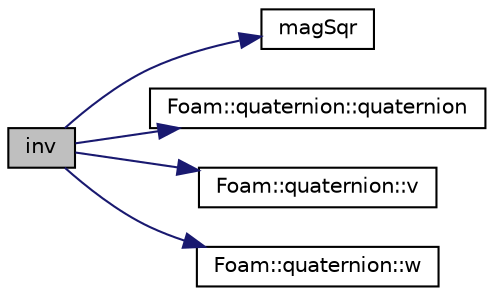 digraph "inv"
{
  bgcolor="transparent";
  edge [fontname="Helvetica",fontsize="10",labelfontname="Helvetica",labelfontsize="10"];
  node [fontname="Helvetica",fontsize="10",shape=record];
  rankdir="LR";
  Node1 [label="inv",height=0.2,width=0.4,color="black", fillcolor="grey75", style="filled", fontcolor="black"];
  Node1 -> Node2 [color="midnightblue",fontsize="10",style="solid",fontname="Helvetica"];
  Node2 [label="magSqr",height=0.2,width=0.4,color="black",URL="$a10974.html#ae6fff2c6981e6d9618aa5038e69def6e"];
  Node1 -> Node3 [color="midnightblue",fontsize="10",style="solid",fontname="Helvetica"];
  Node3 [label="Foam::quaternion::quaternion",height=0.2,width=0.4,color="black",URL="$a02097.html#a13b30ba6a22a61f425cc22baf51e8e34",tooltip="Construct null. "];
  Node1 -> Node4 [color="midnightblue",fontsize="10",style="solid",fontname="Helvetica"];
  Node4 [label="Foam::quaternion::v",height=0.2,width=0.4,color="black",URL="$a02097.html#a7769344d07ff72267a3d5d2882df60c2",tooltip="Vector part of the quaternion ( = axis of rotation) "];
  Node1 -> Node5 [color="midnightblue",fontsize="10",style="solid",fontname="Helvetica"];
  Node5 [label="Foam::quaternion::w",height=0.2,width=0.4,color="black",URL="$a02097.html#ac8ee381a3fa16ce6d70ec6c11d4c2bfd",tooltip="Scalar part of the quaternion ( = cos(theta/2) for rotation) "];
}

